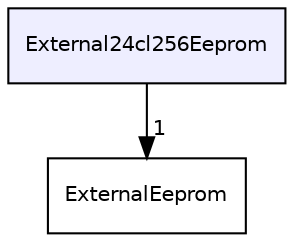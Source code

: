 digraph "External24cl256Eeprom" {
  compound=true
  node [ fontsize="10", fontname="Helvetica"];
  edge [ labelfontsize="10", labelfontname="Helvetica"];
  dir_f88d1ab1c3ed0aa54c2593482472ff0d [shape=box, label="External24cl256Eeprom", style="filled", fillcolor="#eeeeff", pencolor="black", URL="dir_f88d1ab1c3ed0aa54c2593482472ff0d.html"];
  dir_1ff7961a0798ffb140497523433f67bb [shape=box label="ExternalEeprom" URL="dir_1ff7961a0798ffb140497523433f67bb.html"];
  dir_f88d1ab1c3ed0aa54c2593482472ff0d->dir_1ff7961a0798ffb140497523433f67bb [headlabel="1", labeldistance=1.5 headhref="dir_000000_000003.html"];
}
